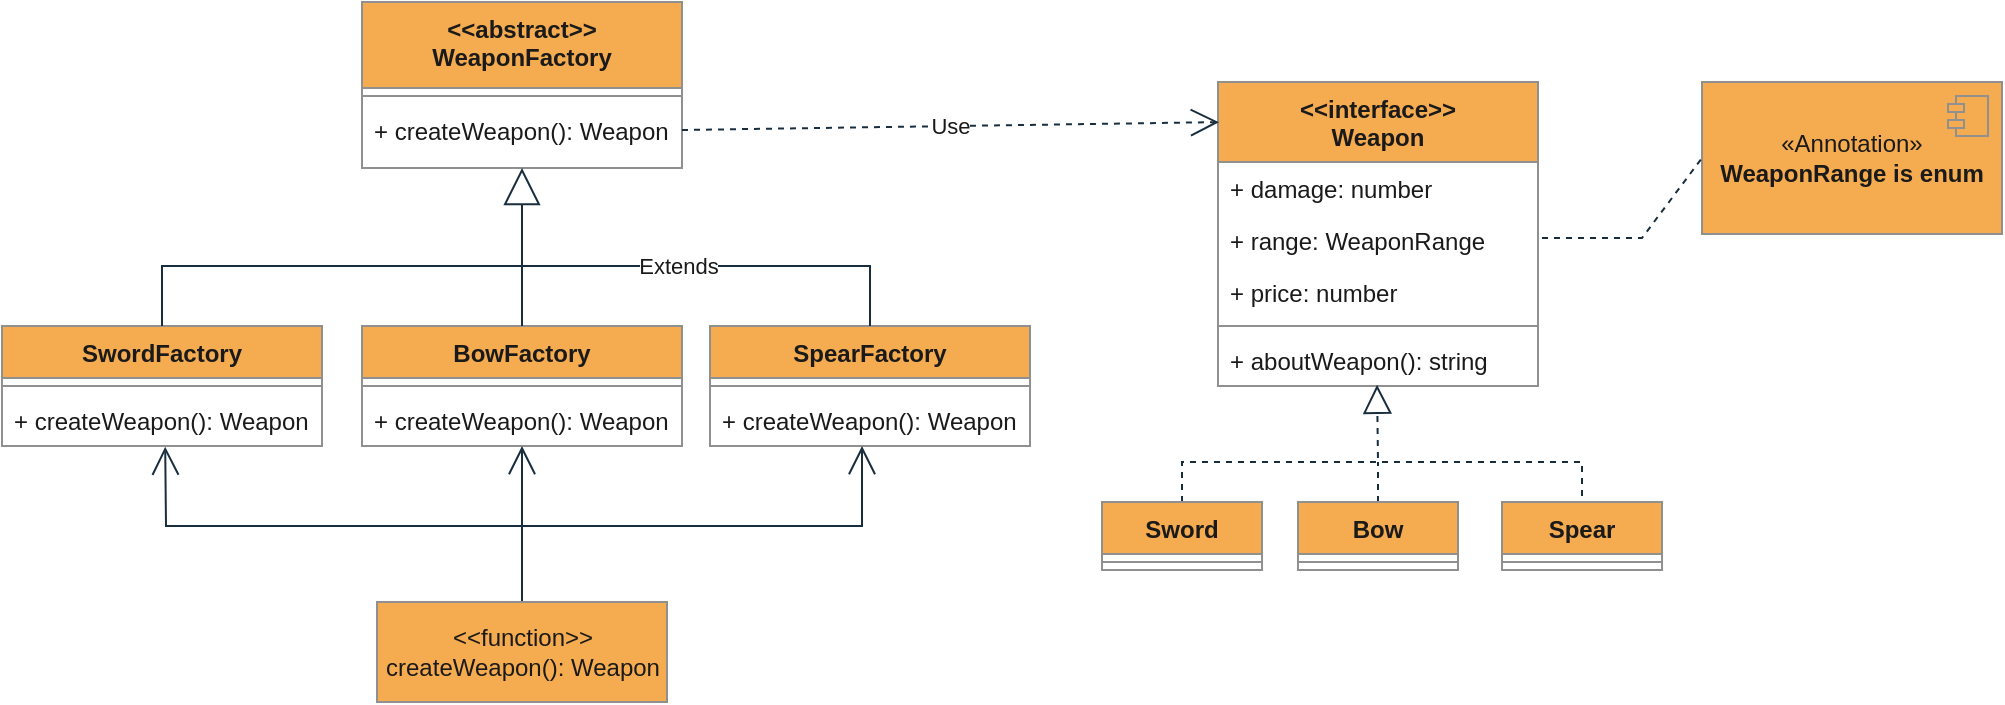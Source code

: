 <mxfile version="21.2.4" type="device">
  <diagram id="C5RBs43oDa-KdzZeNtuy" name="Page-1">
    <mxGraphModel dx="1994" dy="646" grid="1" gridSize="10" guides="1" tooltips="1" connect="1" arrows="1" fold="1" page="1" pageScale="1" pageWidth="827" pageHeight="1169" math="0" shadow="0">
      <root>
        <mxCell id="WIyWlLk6GJQsqaUBKTNV-0" />
        <mxCell id="WIyWlLk6GJQsqaUBKTNV-1" parent="WIyWlLk6GJQsqaUBKTNV-0" />
        <mxCell id="zkfFHV4jXpPFQw0GAbJ--0" value="&lt;&lt;abstract&gt;&gt;&#xa;WeaponFactory" style="swimlane;fontStyle=1;align=center;verticalAlign=top;childLayout=stackLayout;horizontal=1;startSize=43;horizontalStack=0;resizeParent=1;resizeLast=0;collapsible=1;marginBottom=0;rounded=0;shadow=0;strokeWidth=1;labelBackgroundColor=none;fillColor=#F5AB50;strokeColor=#909090;fontColor=#1A1A1A;" parent="WIyWlLk6GJQsqaUBKTNV-1" vertex="1">
          <mxGeometry x="80" y="80" width="160" height="83" as="geometry">
            <mxRectangle x="230" y="140" width="160" height="26" as="alternateBounds" />
          </mxGeometry>
        </mxCell>
        <mxCell id="zkfFHV4jXpPFQw0GAbJ--4" value="" style="line;html=1;strokeWidth=1;align=left;verticalAlign=middle;spacingTop=-1;spacingLeft=3;spacingRight=3;rotatable=0;labelPosition=right;points=[];portConstraint=eastwest;labelBackgroundColor=none;fillColor=#F5AB50;strokeColor=#909090;fontColor=#1A1A1A;" parent="zkfFHV4jXpPFQw0GAbJ--0" vertex="1">
          <mxGeometry y="43" width="160" height="8" as="geometry" />
        </mxCell>
        <mxCell id="zkfFHV4jXpPFQw0GAbJ--5" value="+ createWeapon(): Weapon" style="text;align=left;verticalAlign=top;spacingLeft=4;spacingRight=4;overflow=hidden;rotatable=0;points=[[0,0.5],[1,0.5]];portConstraint=eastwest;labelBackgroundColor=none;fontColor=#1A1A1A;" parent="zkfFHV4jXpPFQw0GAbJ--0" vertex="1">
          <mxGeometry y="51" width="160" height="26" as="geometry" />
        </mxCell>
        <mxCell id="zkfFHV4jXpPFQw0GAbJ--17" value="&lt;&lt;interface&gt;&gt;&#xa;Weapon" style="swimlane;fontStyle=1;align=center;verticalAlign=top;childLayout=stackLayout;horizontal=1;startSize=40;horizontalStack=0;resizeParent=1;resizeLast=0;collapsible=1;marginBottom=0;rounded=0;shadow=0;strokeWidth=1;fillColor=#F5AB50;strokeColor=#909090;labelBackgroundColor=none;fontColor=#1A1A1A;" parent="WIyWlLk6GJQsqaUBKTNV-1" vertex="1">
          <mxGeometry x="508" y="120" width="160" height="152" as="geometry">
            <mxRectangle x="550" y="140" width="160" height="26" as="alternateBounds" />
          </mxGeometry>
        </mxCell>
        <mxCell id="zkfFHV4jXpPFQw0GAbJ--18" value="+ damage: number" style="text;align=left;verticalAlign=top;spacingLeft=4;spacingRight=4;overflow=hidden;rotatable=0;points=[[0,0.5],[1,0.5]];portConstraint=eastwest;labelBackgroundColor=none;fontColor=#1A1A1A;" parent="zkfFHV4jXpPFQw0GAbJ--17" vertex="1">
          <mxGeometry y="40" width="160" height="26" as="geometry" />
        </mxCell>
        <mxCell id="zkfFHV4jXpPFQw0GAbJ--19" value="+ range: WeaponRange&#xa;" style="text;align=left;verticalAlign=top;spacingLeft=4;spacingRight=4;overflow=hidden;rotatable=0;points=[[0,0.5],[1,0.5]];portConstraint=eastwest;rounded=0;shadow=0;html=0;labelBackgroundColor=none;fontColor=#1A1A1A;" parent="zkfFHV4jXpPFQw0GAbJ--17" vertex="1">
          <mxGeometry y="66" width="160" height="26" as="geometry" />
        </mxCell>
        <mxCell id="zkfFHV4jXpPFQw0GAbJ--20" value="+ price: number" style="text;align=left;verticalAlign=top;spacingLeft=4;spacingRight=4;overflow=hidden;rotatable=0;points=[[0,0.5],[1,0.5]];portConstraint=eastwest;rounded=0;shadow=0;html=0;labelBackgroundColor=none;fontColor=#1A1A1A;" parent="zkfFHV4jXpPFQw0GAbJ--17" vertex="1">
          <mxGeometry y="92" width="160" height="26" as="geometry" />
        </mxCell>
        <mxCell id="zkfFHV4jXpPFQw0GAbJ--23" value="" style="line;html=1;strokeWidth=1;align=left;verticalAlign=middle;spacingTop=-1;spacingLeft=3;spacingRight=3;rotatable=0;labelPosition=right;points=[];portConstraint=eastwest;labelBackgroundColor=none;fillColor=#F5AB50;strokeColor=#909090;fontColor=#1A1A1A;" parent="zkfFHV4jXpPFQw0GAbJ--17" vertex="1">
          <mxGeometry y="118" width="160" height="8" as="geometry" />
        </mxCell>
        <mxCell id="zkfFHV4jXpPFQw0GAbJ--24" value="+ aboutWeapon(): string" style="text;align=left;verticalAlign=top;spacingLeft=4;spacingRight=4;overflow=hidden;rotatable=0;points=[[0,0.5],[1,0.5]];portConstraint=eastwest;labelBackgroundColor=none;fontColor=#1A1A1A;" parent="zkfFHV4jXpPFQw0GAbJ--17" vertex="1">
          <mxGeometry y="126" width="160" height="26" as="geometry" />
        </mxCell>
        <mxCell id="SMjLEfkXzEByAnurCvwt-5" style="edgeStyle=orthogonalEdgeStyle;rounded=0;orthogonalLoop=1;jettySize=auto;html=1;exitX=1;exitY=0.5;exitDx=0;exitDy=0;labelBackgroundColor=none;strokeColor=#182E3E;fontColor=default;" edge="1" parent="zkfFHV4jXpPFQw0GAbJ--17" source="zkfFHV4jXpPFQw0GAbJ--19" target="zkfFHV4jXpPFQw0GAbJ--19">
          <mxGeometry relative="1" as="geometry" />
        </mxCell>
        <mxCell id="SMjLEfkXzEByAnurCvwt-2" value="«Annotation»&lt;br&gt;&lt;b&gt;WeaponRange is enum&lt;/b&gt;" style="html=1;dropTarget=0;whiteSpace=wrap;labelBackgroundColor=none;fillColor=#F5AB50;strokeColor=#909090;fontColor=#1A1A1A;" vertex="1" parent="WIyWlLk6GJQsqaUBKTNV-1">
          <mxGeometry x="750" y="120" width="150" height="76" as="geometry" />
        </mxCell>
        <mxCell id="SMjLEfkXzEByAnurCvwt-3" value="" style="shape=module;jettyWidth=8;jettyHeight=4;labelBackgroundColor=none;fillColor=#F5AB50;strokeColor=#909090;fontColor=#1A1A1A;" vertex="1" parent="SMjLEfkXzEByAnurCvwt-2">
          <mxGeometry x="1" width="20" height="20" relative="1" as="geometry">
            <mxPoint x="-27" y="7" as="offset" />
          </mxGeometry>
        </mxCell>
        <mxCell id="SMjLEfkXzEByAnurCvwt-4" value="" style="endArrow=none;dashed=1;html=1;rounded=0;entryX=0;entryY=0.5;entryDx=0;entryDy=0;labelBackgroundColor=none;strokeColor=#182E3E;fontColor=default;" edge="1" parent="WIyWlLk6GJQsqaUBKTNV-1" target="SMjLEfkXzEByAnurCvwt-2">
          <mxGeometry width="50" height="50" relative="1" as="geometry">
            <mxPoint x="670" y="198" as="sourcePoint" />
            <mxPoint x="440" y="280" as="targetPoint" />
            <Array as="points">
              <mxPoint x="720" y="198" />
            </Array>
          </mxGeometry>
        </mxCell>
        <mxCell id="SMjLEfkXzEByAnurCvwt-11" style="edgeStyle=orthogonalEdgeStyle;rounded=0;orthogonalLoop=1;jettySize=auto;html=1;exitX=0.5;exitY=1;exitDx=0;exitDy=0;strokeColor=#182E3E;fontColor=#1A1A1A;" edge="1" parent="WIyWlLk6GJQsqaUBKTNV-1">
          <mxGeometry relative="1" as="geometry">
            <mxPoint x="690" y="380" as="sourcePoint" />
            <mxPoint x="690" y="380" as="targetPoint" />
          </mxGeometry>
        </mxCell>
        <mxCell id="SMjLEfkXzEByAnurCvwt-15" value="" style="endArrow=block;dashed=1;endFill=0;endSize=12;html=1;rounded=0;strokeColor=#182E3E;fontColor=#1A1A1A;entryX=0.497;entryY=0.976;entryDx=0;entryDy=0;entryPerimeter=0;exitX=0.5;exitY=0;exitDx=0;exitDy=0;" edge="1" parent="WIyWlLk6GJQsqaUBKTNV-1" target="zkfFHV4jXpPFQw0GAbJ--24">
          <mxGeometry width="160" relative="1" as="geometry">
            <mxPoint x="490" y="330" as="sourcePoint" />
            <mxPoint x="530" y="300" as="targetPoint" />
            <Array as="points">
              <mxPoint x="490" y="310" />
              <mxPoint x="588" y="310" />
            </Array>
          </mxGeometry>
        </mxCell>
        <mxCell id="SMjLEfkXzEByAnurCvwt-16" value="" style="endArrow=none;dashed=1;html=1;rounded=0;strokeColor=#182E3E;fontColor=#1A1A1A;entryX=0.5;entryY=0;entryDx=0;entryDy=0;" edge="1" parent="WIyWlLk6GJQsqaUBKTNV-1">
          <mxGeometry width="50" height="50" relative="1" as="geometry">
            <mxPoint x="590" y="310" as="sourcePoint" />
            <mxPoint x="690" y="330" as="targetPoint" />
            <Array as="points">
              <mxPoint x="690" y="310" />
            </Array>
          </mxGeometry>
        </mxCell>
        <mxCell id="SMjLEfkXzEByAnurCvwt-17" value="" style="endArrow=none;dashed=1;html=1;rounded=0;strokeColor=#182E3E;fontColor=#1A1A1A;exitX=0.5;exitY=0;exitDx=0;exitDy=0;" edge="1" parent="WIyWlLk6GJQsqaUBKTNV-1">
          <mxGeometry width="50" height="50" relative="1" as="geometry">
            <mxPoint x="588" y="330" as="sourcePoint" />
            <mxPoint x="588" y="310" as="targetPoint" />
          </mxGeometry>
        </mxCell>
        <mxCell id="SMjLEfkXzEByAnurCvwt-18" value="SwordFactory" style="swimlane;fontStyle=1;align=center;verticalAlign=top;childLayout=stackLayout;horizontal=1;startSize=26;horizontalStack=0;resizeParent=1;resizeParentMax=0;resizeLast=0;collapsible=1;marginBottom=0;whiteSpace=wrap;html=1;strokeColor=#909090;fontColor=#1A1A1A;fillColor=#F5AB50;" vertex="1" parent="WIyWlLk6GJQsqaUBKTNV-1">
          <mxGeometry x="-100" y="242" width="160" height="60" as="geometry" />
        </mxCell>
        <mxCell id="SMjLEfkXzEByAnurCvwt-20" value="" style="line;strokeWidth=1;fillColor=none;align=left;verticalAlign=middle;spacingTop=-1;spacingLeft=3;spacingRight=3;rotatable=0;labelPosition=right;points=[];portConstraint=eastwest;strokeColor=inherit;fontColor=#1A1A1A;" vertex="1" parent="SMjLEfkXzEByAnurCvwt-18">
          <mxGeometry y="26" width="160" height="8" as="geometry" />
        </mxCell>
        <mxCell id="SMjLEfkXzEByAnurCvwt-21" value="+ createWeapon(): Weapon" style="text;strokeColor=none;fillColor=none;align=left;verticalAlign=top;spacingLeft=4;spacingRight=4;overflow=hidden;rotatable=0;points=[[0,0.5],[1,0.5]];portConstraint=eastwest;whiteSpace=wrap;html=1;fontColor=#1A1A1A;" vertex="1" parent="SMjLEfkXzEByAnurCvwt-18">
          <mxGeometry y="34" width="160" height="26" as="geometry" />
        </mxCell>
        <mxCell id="SMjLEfkXzEByAnurCvwt-22" value="BowFactory" style="swimlane;fontStyle=1;align=center;verticalAlign=top;childLayout=stackLayout;horizontal=1;startSize=26;horizontalStack=0;resizeParent=1;resizeParentMax=0;resizeLast=0;collapsible=1;marginBottom=0;whiteSpace=wrap;html=1;strokeColor=#909090;fontColor=#1A1A1A;fillColor=#F5AB50;" vertex="1" parent="WIyWlLk6GJQsqaUBKTNV-1">
          <mxGeometry x="80" y="242" width="160" height="60" as="geometry" />
        </mxCell>
        <mxCell id="SMjLEfkXzEByAnurCvwt-23" value="" style="line;strokeWidth=1;fillColor=none;align=left;verticalAlign=middle;spacingTop=-1;spacingLeft=3;spacingRight=3;rotatable=0;labelPosition=right;points=[];portConstraint=eastwest;strokeColor=inherit;fontColor=#1A1A1A;" vertex="1" parent="SMjLEfkXzEByAnurCvwt-22">
          <mxGeometry y="26" width="160" height="8" as="geometry" />
        </mxCell>
        <mxCell id="SMjLEfkXzEByAnurCvwt-24" value="+ createWeapon(): Weapon" style="text;strokeColor=none;fillColor=none;align=left;verticalAlign=top;spacingLeft=4;spacingRight=4;overflow=hidden;rotatable=0;points=[[0,0.5],[1,0.5]];portConstraint=eastwest;whiteSpace=wrap;html=1;fontColor=#1A1A1A;" vertex="1" parent="SMjLEfkXzEByAnurCvwt-22">
          <mxGeometry y="34" width="160" height="26" as="geometry" />
        </mxCell>
        <mxCell id="SMjLEfkXzEByAnurCvwt-25" value="SpearFactory" style="swimlane;fontStyle=1;align=center;verticalAlign=top;childLayout=stackLayout;horizontal=1;startSize=26;horizontalStack=0;resizeParent=1;resizeParentMax=0;resizeLast=0;collapsible=1;marginBottom=0;whiteSpace=wrap;html=1;strokeColor=#909090;fontColor=#1A1A1A;fillColor=#F5AB50;" vertex="1" parent="WIyWlLk6GJQsqaUBKTNV-1">
          <mxGeometry x="254" y="242" width="160" height="60" as="geometry" />
        </mxCell>
        <mxCell id="SMjLEfkXzEByAnurCvwt-26" value="" style="line;strokeWidth=1;fillColor=none;align=left;verticalAlign=middle;spacingTop=-1;spacingLeft=3;spacingRight=3;rotatable=0;labelPosition=right;points=[];portConstraint=eastwest;strokeColor=inherit;fontColor=#1A1A1A;" vertex="1" parent="SMjLEfkXzEByAnurCvwt-25">
          <mxGeometry y="26" width="160" height="8" as="geometry" />
        </mxCell>
        <mxCell id="SMjLEfkXzEByAnurCvwt-27" value="+ createWeapon(): Weapon" style="text;strokeColor=none;fillColor=none;align=left;verticalAlign=top;spacingLeft=4;spacingRight=4;overflow=hidden;rotatable=0;points=[[0,0.5],[1,0.5]];portConstraint=eastwest;whiteSpace=wrap;html=1;fontColor=#1A1A1A;" vertex="1" parent="SMjLEfkXzEByAnurCvwt-25">
          <mxGeometry y="34" width="160" height="26" as="geometry" />
        </mxCell>
        <mxCell id="SMjLEfkXzEByAnurCvwt-28" value="Extends" style="endArrow=block;endSize=16;endFill=0;html=1;rounded=0;strokeColor=#182E3E;fontColor=#1A1A1A;exitX=0.5;exitY=0;exitDx=0;exitDy=0;entryX=0.5;entryY=1;entryDx=0;entryDy=0;" edge="1" parent="WIyWlLk6GJQsqaUBKTNV-1" source="SMjLEfkXzEByAnurCvwt-25" target="zkfFHV4jXpPFQw0GAbJ--0">
          <mxGeometry width="160" relative="1" as="geometry">
            <mxPoint x="340" y="212" as="sourcePoint" />
            <mxPoint x="500" y="212" as="targetPoint" />
            <Array as="points">
              <mxPoint x="334" y="212" />
              <mxPoint x="160" y="212" />
            </Array>
          </mxGeometry>
        </mxCell>
        <mxCell id="SMjLEfkXzEByAnurCvwt-29" value="" style="endArrow=none;html=1;rounded=0;strokeColor=#182E3E;fontColor=#1A1A1A;exitX=0.5;exitY=0;exitDx=0;exitDy=0;" edge="1" parent="WIyWlLk6GJQsqaUBKTNV-1" source="SMjLEfkXzEByAnurCvwt-18">
          <mxGeometry width="50" height="50" relative="1" as="geometry">
            <mxPoint x="390" y="242" as="sourcePoint" />
            <mxPoint x="160" y="212" as="targetPoint" />
            <Array as="points">
              <mxPoint x="-20" y="212" />
            </Array>
          </mxGeometry>
        </mxCell>
        <mxCell id="SMjLEfkXzEByAnurCvwt-30" value="" style="endArrow=none;html=1;rounded=0;strokeColor=#182E3E;fontColor=#1A1A1A;" edge="1" parent="WIyWlLk6GJQsqaUBKTNV-1" source="SMjLEfkXzEByAnurCvwt-22">
          <mxGeometry width="50" height="50" relative="1" as="geometry">
            <mxPoint x="390" y="242" as="sourcePoint" />
            <mxPoint x="160" y="212" as="targetPoint" />
          </mxGeometry>
        </mxCell>
        <mxCell id="SMjLEfkXzEByAnurCvwt-31" value="Use" style="endArrow=open;endSize=12;dashed=1;html=1;rounded=0;strokeColor=#182E3E;fontColor=#1A1A1A;exitX=1;exitY=0.5;exitDx=0;exitDy=0;entryX=0.003;entryY=0.132;entryDx=0;entryDy=0;entryPerimeter=0;" edge="1" parent="WIyWlLk6GJQsqaUBKTNV-1" source="zkfFHV4jXpPFQw0GAbJ--5" target="zkfFHV4jXpPFQw0GAbJ--17">
          <mxGeometry width="160" relative="1" as="geometry">
            <mxPoint x="340" y="290" as="sourcePoint" />
            <mxPoint x="500" y="290" as="targetPoint" />
          </mxGeometry>
        </mxCell>
        <mxCell id="SMjLEfkXzEByAnurCvwt-36" value="" style="endArrow=open;endFill=1;endSize=12;html=1;rounded=0;strokeColor=#182E3E;fontColor=#1A1A1A;exitX=0.5;exitY=0;exitDx=0;exitDy=0;" edge="1" parent="WIyWlLk6GJQsqaUBKTNV-1">
          <mxGeometry width="160" relative="1" as="geometry">
            <mxPoint x="160" y="382" as="sourcePoint" />
            <mxPoint x="330" y="302" as="targetPoint" />
            <Array as="points">
              <mxPoint x="160" y="342" />
              <mxPoint x="330" y="342" />
            </Array>
          </mxGeometry>
        </mxCell>
        <mxCell id="SMjLEfkXzEByAnurCvwt-37" value="" style="endArrow=open;endFill=1;endSize=12;html=1;rounded=0;strokeColor=#182E3E;fontColor=#1A1A1A;exitX=0.5;exitY=0;exitDx=0;exitDy=0;entryX=0.51;entryY=1.013;entryDx=0;entryDy=0;entryPerimeter=0;" edge="1" parent="WIyWlLk6GJQsqaUBKTNV-1" target="SMjLEfkXzEByAnurCvwt-21">
          <mxGeometry width="160" relative="1" as="geometry">
            <mxPoint x="160" y="382" as="sourcePoint" />
            <mxPoint x="340" y="312" as="targetPoint" />
            <Array as="points">
              <mxPoint x="160" y="342" />
              <mxPoint x="-18" y="342" />
            </Array>
          </mxGeometry>
        </mxCell>
        <mxCell id="SMjLEfkXzEByAnurCvwt-38" value="" style="endArrow=open;endFill=1;endSize=12;html=1;rounded=0;strokeColor=#182E3E;fontColor=#1A1A1A;exitX=0.5;exitY=0;exitDx=0;exitDy=0;" edge="1" parent="WIyWlLk6GJQsqaUBKTNV-1" target="SMjLEfkXzEByAnurCvwt-24">
          <mxGeometry width="160" relative="1" as="geometry">
            <mxPoint x="160" y="382" as="sourcePoint" />
            <mxPoint x="260" y="292" as="targetPoint" />
          </mxGeometry>
        </mxCell>
        <mxCell id="SMjLEfkXzEByAnurCvwt-39" value="&amp;lt;&amp;lt;function&amp;gt;&amp;gt;&lt;br&gt;createWeapon(): Weapon" style="html=1;whiteSpace=wrap;strokeColor=#909090;fontColor=#1A1A1A;fillColor=#F5AB50;" vertex="1" parent="WIyWlLk6GJQsqaUBKTNV-1">
          <mxGeometry x="87.5" y="380" width="145" height="50" as="geometry" />
        </mxCell>
        <mxCell id="SMjLEfkXzEByAnurCvwt-40" value="Sword" style="swimlane;fontStyle=1;align=center;verticalAlign=top;childLayout=stackLayout;horizontal=1;startSize=26;horizontalStack=0;resizeParent=1;resizeParentMax=0;resizeLast=0;collapsible=1;marginBottom=0;whiteSpace=wrap;html=1;strokeColor=#909090;fontColor=#1A1A1A;fillColor=#F5AB50;" vertex="1" parent="WIyWlLk6GJQsqaUBKTNV-1">
          <mxGeometry x="450" y="330" width="80" height="34" as="geometry" />
        </mxCell>
        <mxCell id="SMjLEfkXzEByAnurCvwt-42" value="" style="line;strokeWidth=1;fillColor=none;align=left;verticalAlign=middle;spacingTop=-1;spacingLeft=3;spacingRight=3;rotatable=0;labelPosition=right;points=[];portConstraint=eastwest;strokeColor=inherit;fontColor=#1A1A1A;" vertex="1" parent="SMjLEfkXzEByAnurCvwt-40">
          <mxGeometry y="26" width="80" height="8" as="geometry" />
        </mxCell>
        <mxCell id="SMjLEfkXzEByAnurCvwt-44" value="Bow" style="swimlane;fontStyle=1;align=center;verticalAlign=top;childLayout=stackLayout;horizontal=1;startSize=26;horizontalStack=0;resizeParent=1;resizeParentMax=0;resizeLast=0;collapsible=1;marginBottom=0;whiteSpace=wrap;html=1;strokeColor=#909090;fontColor=#1A1A1A;fillColor=#F5AB50;" vertex="1" parent="WIyWlLk6GJQsqaUBKTNV-1">
          <mxGeometry x="548" y="330" width="80" height="34" as="geometry" />
        </mxCell>
        <mxCell id="SMjLEfkXzEByAnurCvwt-45" value="" style="line;strokeWidth=1;fillColor=none;align=left;verticalAlign=middle;spacingTop=-1;spacingLeft=3;spacingRight=3;rotatable=0;labelPosition=right;points=[];portConstraint=eastwest;strokeColor=inherit;fontColor=#1A1A1A;" vertex="1" parent="SMjLEfkXzEByAnurCvwt-44">
          <mxGeometry y="26" width="80" height="8" as="geometry" />
        </mxCell>
        <mxCell id="SMjLEfkXzEByAnurCvwt-46" value="Spear" style="swimlane;fontStyle=1;align=center;verticalAlign=top;childLayout=stackLayout;horizontal=1;startSize=26;horizontalStack=0;resizeParent=1;resizeParentMax=0;resizeLast=0;collapsible=1;marginBottom=0;whiteSpace=wrap;html=1;strokeColor=#909090;fontColor=#1A1A1A;fillColor=#F5AB50;" vertex="1" parent="WIyWlLk6GJQsqaUBKTNV-1">
          <mxGeometry x="650" y="330" width="80" height="34" as="geometry" />
        </mxCell>
        <mxCell id="SMjLEfkXzEByAnurCvwt-47" value="" style="line;strokeWidth=1;fillColor=none;align=left;verticalAlign=middle;spacingTop=-1;spacingLeft=3;spacingRight=3;rotatable=0;labelPosition=right;points=[];portConstraint=eastwest;strokeColor=inherit;fontColor=#1A1A1A;" vertex="1" parent="SMjLEfkXzEByAnurCvwt-46">
          <mxGeometry y="26" width="80" height="8" as="geometry" />
        </mxCell>
      </root>
    </mxGraphModel>
  </diagram>
</mxfile>
